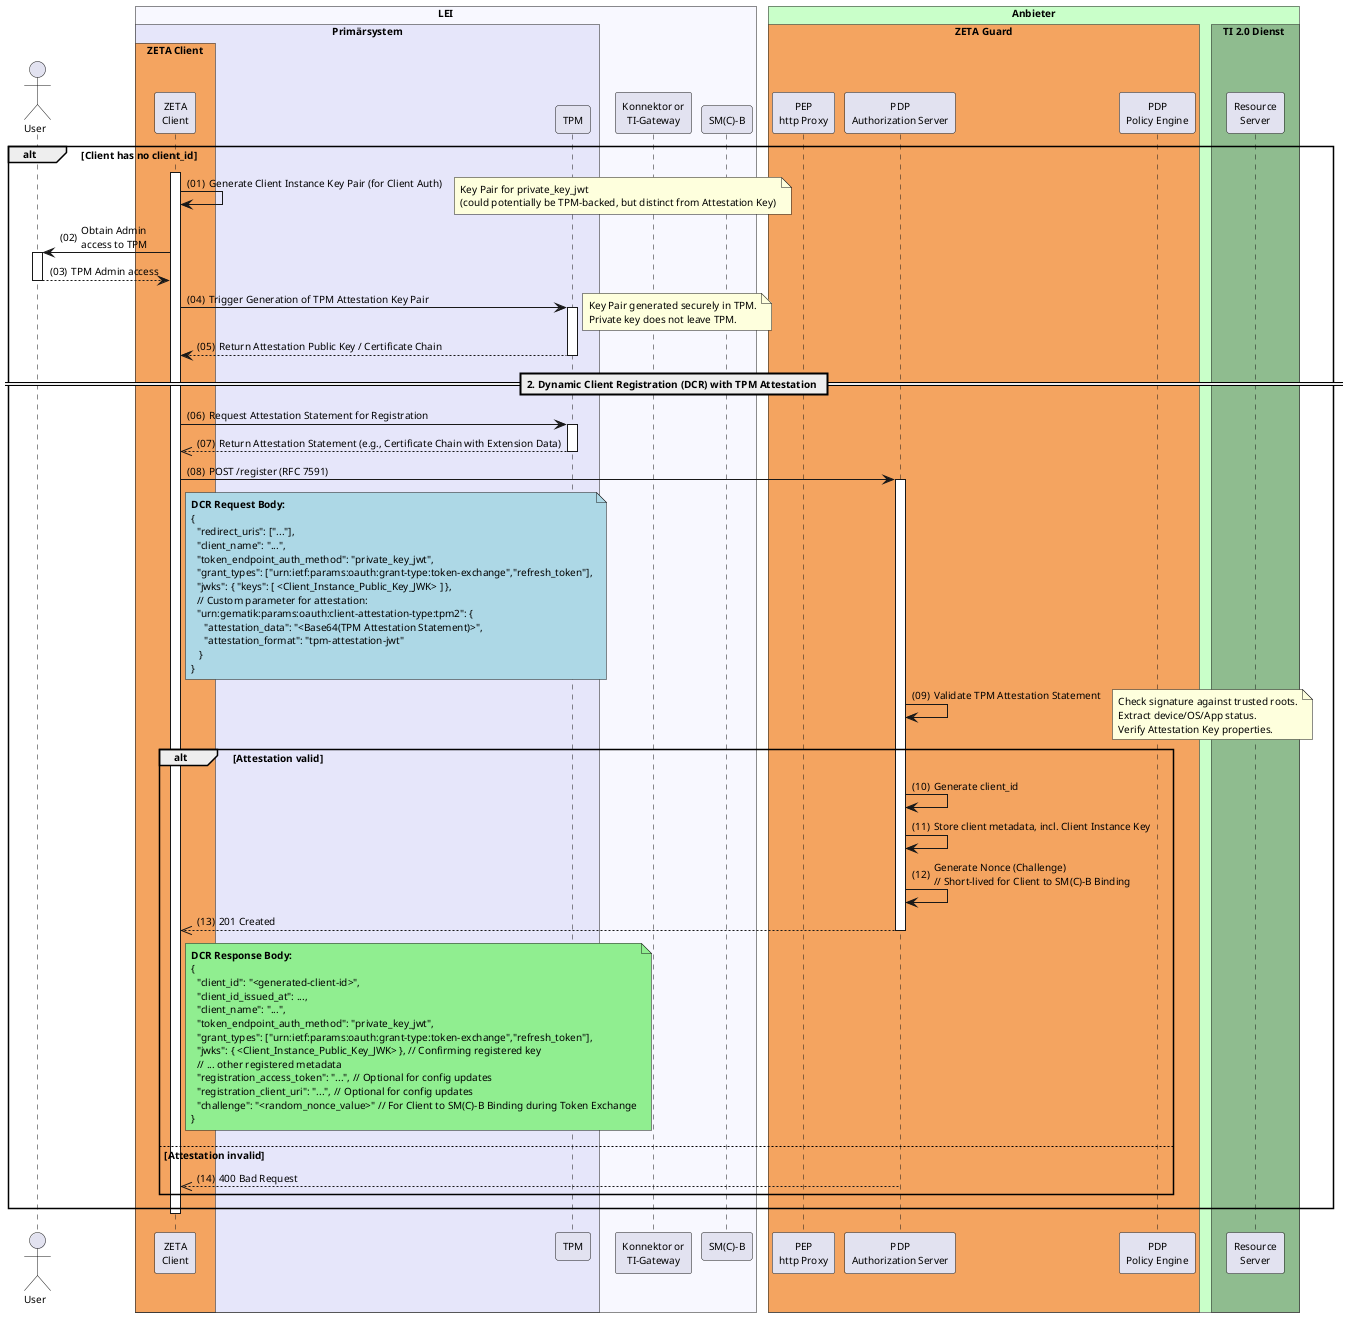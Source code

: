 @startuml "dynamic-client-registration-with-tpm-attestation"
autonumber "(00)"
skinparam defaultFontSize 10
skinparam defaultFontName Helvetica
skinparam DefaultMonospacedFontName Courier
skinparam lengthAdjust none
skinparam sequenceReferenceBackgroundColor White
skinparam SequenceReferenceFontSize 12
/'skinparam SequenceReferenceFontStyle bold
'/

!pragma teoz true

Actor User
box "LEI" #GhostWhite
  box "Primärsystem" #Lavender
    box "ZETA Client" #SandyBrown
      participant Client as "ZETA\nClient"
    end box
    participant TPM as "TPM"
  end box
  participant Konnektor as "Konnektor or\nTI-Gateway"
  participant SMB as "SM(C)-B"
end box

box "Anbieter" #TECHNOLOGY
  box "ZETA Guard" #SandyBrown
    participant HP as "PEP\nhttp Proxy"
    participant AuthS as "PDP\nAuthorization Server" 
    participant PE as "PDP\nPolicy Engine"
  end box
    box TI 2.0 Dienst #DarkSeaGreen
      participant RS as "Resource\nServer"
    end box
end box

alt Client has no client_id

Client ++
Client -> Client : Generate Client Instance Key Pair (for Client Auth)
note right: Key Pair for private_key_jwt \n(could potentially be TPM-backed, but distinct from Attestation Key)
Client -> User ++ : Obtain Admin\naccess to TPM
User --> Client -- : TPM Admin access
Client -> TPM ++ : Trigger Generation of TPM Attestation Key Pair
note right: Key Pair generated securely in TPM.\nPrivate key does not leave TPM.
TPM --> Client: Return Attestation Public Key / Certificate Chain
TPM --

== 2. Dynamic Client Registration (DCR) with TPM Attestation ==
Client -> TPM ++ : Request Attestation Statement for Registration
' note right: Attestation includes:\n- Attestation Key signature\n- Device identifiers\n- Boot state, Verified Boot state\n- OS Version, Patch Level\n- App ID, App Version, App Signature Hash
TPM -->> Client -- : Return Attestation Statement (e.g., Certificate Chain with Extension Data)

Client -> AuthS ++ : POST /register (RFC 7591)
note right of Client #lightblue
    **DCR Request Body:**
    {
      "redirect_uris": ["..."],
      "client_name": "...",
      "token_endpoint_auth_method": "private_key_jwt",
      "grant_types": ["urn:ietf:params:oauth:grant-type:token-exchange","refresh_token"],
      "jwks": { "keys": [ <Client_Instance_Public_Key_JWK> ] },
      // Custom parameter for attestation:
      "urn:gematik:params:oauth:client-attestation-type:tpm2": {
         "attestation_data": "<Base64(TPM Attestation Statement)>",
         "attestation_format": "tpm-attestation-jwt"
       }
    }
end note

AuthS -> AuthS : Validate TPM Attestation Statement
note right: Check signature against trusted roots.\nExtract device/OS/App status.\nVerify Attestation Key properties.
alt Attestation valid
    AuthS -> AuthS : Generate client_id
    AuthS -> AuthS : Store client metadata, incl. Client Instance Key
    AuthS -> AuthS: Generate Nonce (Challenge)\n// Short-lived for Client to SM(C)-B Binding
    AuthS -->> Client -- : 201 Created
    note right of Client #lightgreen
        **DCR Response Body:**
        {
          "client_id": "<generated-client-id>",
          "client_id_issued_at": ...,
          "client_name": "...",
          "token_endpoint_auth_method": "private_key_jwt",
          "grant_types": ["urn:ietf:params:oauth:grant-type:token-exchange","refresh_token"],
          "jwks": { <Client_Instance_Public_Key_JWK> }, // Confirming registered key
          // ... other registered metadata
          "registration_access_token": "...", // Optional for config updates
          "registration_client_uri": "...", // Optional for config updates
          "challenge": "<random_nonce_value>" // For Client to SM(C)-B Binding during Token Exchange
        }
    end note
else Attestation invalid
    AuthS -->> Client -- : 400 Bad Request
end alt

Client --
end

@enduml